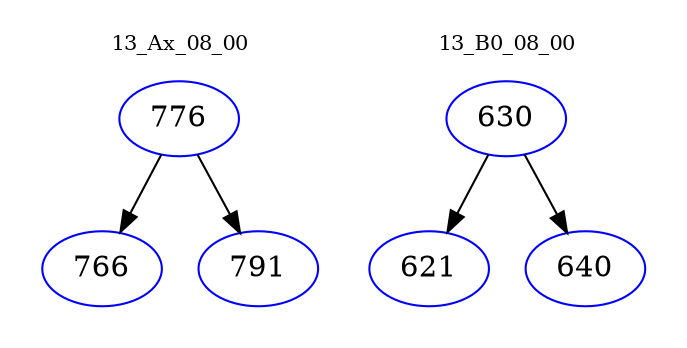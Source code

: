 digraph{
subgraph cluster_0 {
color = white
label = "13_Ax_08_00";
fontsize=10;
T0_776 [label="776", color="blue"]
T0_776 -> T0_766 [color="black"]
T0_766 [label="766", color="blue"]
T0_776 -> T0_791 [color="black"]
T0_791 [label="791", color="blue"]
}
subgraph cluster_1 {
color = white
label = "13_B0_08_00";
fontsize=10;
T1_630 [label="630", color="blue"]
T1_630 -> T1_621 [color="black"]
T1_621 [label="621", color="blue"]
T1_630 -> T1_640 [color="black"]
T1_640 [label="640", color="blue"]
}
}
